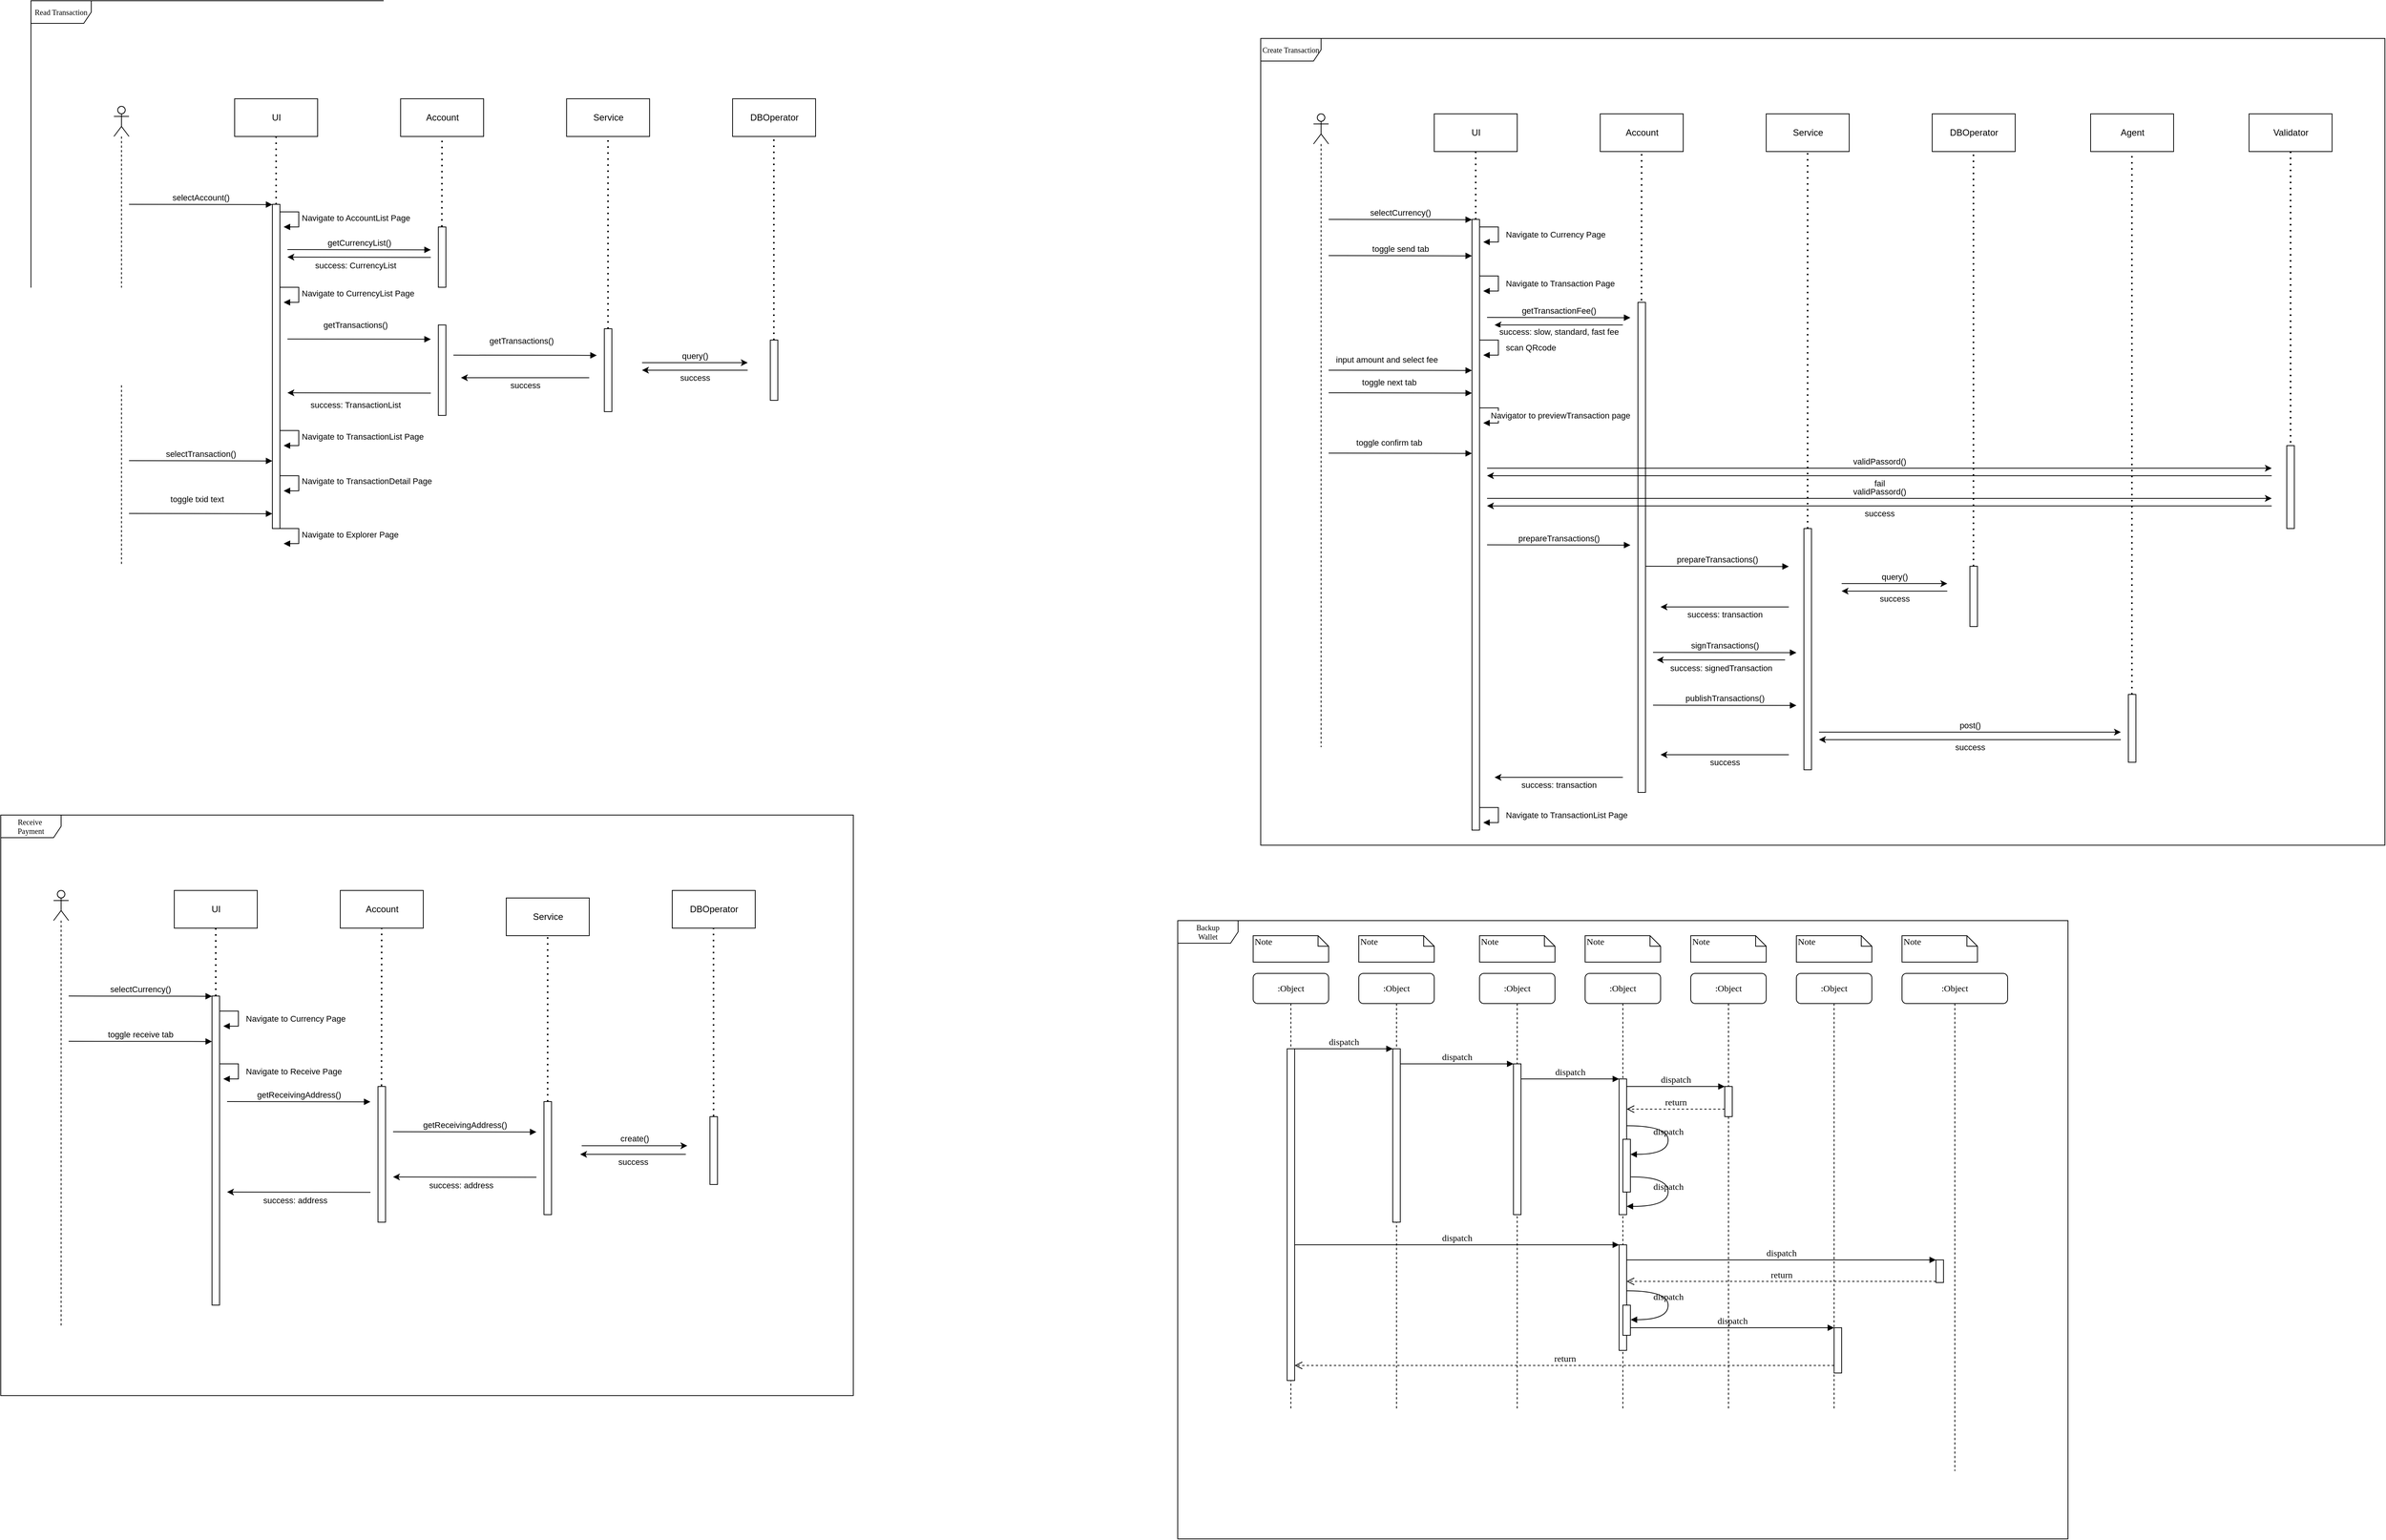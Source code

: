 <mxfile version="14.1.9" type="github">
  <diagram name="Page-1" id="13e1069c-82ec-6db2-03f1-153e76fe0fe0">
    <mxGraphModel dx="1892" dy="1292" grid="1" gridSize="10" guides="1" tooltips="1" connect="1" arrows="1" fold="1" page="1" pageScale="1" pageWidth="1100" pageHeight="850" background="#ffffff" math="0" shadow="0">
      <root>
        <mxCell id="0" />
        <mxCell id="1" parent="0" />
        <mxCell id="yyJwS7DBhN0DAcm4mNb7-244" value="" style="group" vertex="1" connectable="0" parent="1">
          <mxGeometry x="1670" y="1280" width="1180" height="820" as="geometry" />
        </mxCell>
        <mxCell id="yyJwS7DBhN0DAcm4mNb7-245" value=":Object" style="shape=umlLifeline;perimeter=lifelinePerimeter;whiteSpace=wrap;html=1;container=1;collapsible=0;recursiveResize=0;outlineConnect=0;rounded=1;shadow=0;comic=0;labelBackgroundColor=none;strokeWidth=1;fontFamily=Verdana;fontSize=12;align=center;" vertex="1" parent="yyJwS7DBhN0DAcm4mNb7-244">
          <mxGeometry x="240" y="70" width="100" height="580" as="geometry" />
        </mxCell>
        <mxCell id="yyJwS7DBhN0DAcm4mNb7-246" value="" style="html=1;points=[];perimeter=orthogonalPerimeter;rounded=0;shadow=0;comic=0;labelBackgroundColor=none;strokeWidth=1;fontFamily=Verdana;fontSize=12;align=center;" vertex="1" parent="yyJwS7DBhN0DAcm4mNb7-245">
          <mxGeometry x="45" y="100" width="10" height="230" as="geometry" />
        </mxCell>
        <mxCell id="yyJwS7DBhN0DAcm4mNb7-247" value=":Object" style="shape=umlLifeline;perimeter=lifelinePerimeter;whiteSpace=wrap;html=1;container=1;collapsible=0;recursiveResize=0;outlineConnect=0;rounded=1;shadow=0;comic=0;labelBackgroundColor=none;strokeWidth=1;fontFamily=Verdana;fontSize=12;align=center;" vertex="1" parent="yyJwS7DBhN0DAcm4mNb7-244">
          <mxGeometry x="400" y="70" width="100" height="580" as="geometry" />
        </mxCell>
        <mxCell id="yyJwS7DBhN0DAcm4mNb7-248" value="" style="html=1;points=[];perimeter=orthogonalPerimeter;rounded=0;shadow=0;comic=0;labelBackgroundColor=none;strokeWidth=1;fontFamily=Verdana;fontSize=12;align=center;" vertex="1" parent="yyJwS7DBhN0DAcm4mNb7-247">
          <mxGeometry x="45" y="120" width="10" height="200" as="geometry" />
        </mxCell>
        <mxCell id="yyJwS7DBhN0DAcm4mNb7-249" value=":Object" style="shape=umlLifeline;perimeter=lifelinePerimeter;whiteSpace=wrap;html=1;container=1;collapsible=0;recursiveResize=0;outlineConnect=0;rounded=1;shadow=0;comic=0;labelBackgroundColor=none;strokeWidth=1;fontFamily=Verdana;fontSize=12;align=center;" vertex="1" parent="yyJwS7DBhN0DAcm4mNb7-244">
          <mxGeometry x="540" y="70" width="100" height="580" as="geometry" />
        </mxCell>
        <mxCell id="yyJwS7DBhN0DAcm4mNb7-250" value=":Object" style="shape=umlLifeline;perimeter=lifelinePerimeter;whiteSpace=wrap;html=1;container=1;collapsible=0;recursiveResize=0;outlineConnect=0;rounded=1;shadow=0;comic=0;labelBackgroundColor=none;strokeWidth=1;fontFamily=Verdana;fontSize=12;align=center;" vertex="1" parent="yyJwS7DBhN0DAcm4mNb7-244">
          <mxGeometry x="680" y="70" width="100" height="580" as="geometry" />
        </mxCell>
        <mxCell id="yyJwS7DBhN0DAcm4mNb7-251" value=":Object" style="shape=umlLifeline;perimeter=lifelinePerimeter;whiteSpace=wrap;html=1;container=1;collapsible=0;recursiveResize=0;outlineConnect=0;rounded=1;shadow=0;comic=0;labelBackgroundColor=none;strokeWidth=1;fontFamily=Verdana;fontSize=12;align=center;" vertex="1" parent="yyJwS7DBhN0DAcm4mNb7-244">
          <mxGeometry x="820" y="70" width="100" height="580" as="geometry" />
        </mxCell>
        <mxCell id="yyJwS7DBhN0DAcm4mNb7-252" value=":Object" style="shape=umlLifeline;perimeter=lifelinePerimeter;whiteSpace=wrap;html=1;container=1;collapsible=0;recursiveResize=0;outlineConnect=0;rounded=1;shadow=0;comic=0;labelBackgroundColor=none;strokeWidth=1;fontFamily=Verdana;fontSize=12;align=center;" vertex="1" parent="yyJwS7DBhN0DAcm4mNb7-244">
          <mxGeometry x="960" y="70" width="140" height="660" as="geometry" />
        </mxCell>
        <mxCell id="yyJwS7DBhN0DAcm4mNb7-253" value=":Object" style="shape=umlLifeline;perimeter=lifelinePerimeter;whiteSpace=wrap;html=1;container=1;collapsible=0;recursiveResize=0;outlineConnect=0;rounded=1;shadow=0;comic=0;labelBackgroundColor=none;strokeWidth=1;fontFamily=Verdana;fontSize=12;align=center;" vertex="1" parent="yyJwS7DBhN0DAcm4mNb7-244">
          <mxGeometry x="100" y="70" width="100" height="580" as="geometry" />
        </mxCell>
        <mxCell id="yyJwS7DBhN0DAcm4mNb7-254" value="" style="html=1;points=[];perimeter=orthogonalPerimeter;rounded=0;shadow=0;comic=0;labelBackgroundColor=none;strokeWidth=1;fontFamily=Verdana;fontSize=12;align=center;" vertex="1" parent="yyJwS7DBhN0DAcm4mNb7-253">
          <mxGeometry x="45" y="100" width="10" height="440" as="geometry" />
        </mxCell>
        <mxCell id="yyJwS7DBhN0DAcm4mNb7-255" value="" style="html=1;points=[];perimeter=orthogonalPerimeter;rounded=0;shadow=0;comic=0;labelBackgroundColor=none;strokeWidth=1;fontFamily=Verdana;fontSize=12;align=center;" vertex="1" parent="yyJwS7DBhN0DAcm4mNb7-244">
          <mxGeometry x="585" y="210" width="10" height="180" as="geometry" />
        </mxCell>
        <mxCell id="yyJwS7DBhN0DAcm4mNb7-256" value="dispatch" style="html=1;verticalAlign=bottom;endArrow=block;labelBackgroundColor=none;fontFamily=Verdana;fontSize=12;edgeStyle=elbowEdgeStyle;elbow=vertical;" edge="1" parent="yyJwS7DBhN0DAcm4mNb7-244" source="yyJwS7DBhN0DAcm4mNb7-248" target="yyJwS7DBhN0DAcm4mNb7-255">
          <mxGeometry relative="1" as="geometry">
            <mxPoint x="510" y="210" as="sourcePoint" />
            <Array as="points">
              <mxPoint x="460" y="210" />
            </Array>
          </mxGeometry>
        </mxCell>
        <mxCell id="yyJwS7DBhN0DAcm4mNb7-257" value="" style="html=1;points=[];perimeter=orthogonalPerimeter;rounded=0;shadow=0;comic=0;labelBackgroundColor=none;strokeWidth=1;fontFamily=Verdana;fontSize=12;align=center;" vertex="1" parent="yyJwS7DBhN0DAcm4mNb7-244">
          <mxGeometry x="725" y="220" width="10" height="40" as="geometry" />
        </mxCell>
        <mxCell id="yyJwS7DBhN0DAcm4mNb7-258" value="dispatch" style="html=1;verticalAlign=bottom;endArrow=block;entryX=0;entryY=0;labelBackgroundColor=none;fontFamily=Verdana;fontSize=12;edgeStyle=elbowEdgeStyle;elbow=vertical;" edge="1" parent="yyJwS7DBhN0DAcm4mNb7-244" source="yyJwS7DBhN0DAcm4mNb7-255" target="yyJwS7DBhN0DAcm4mNb7-257">
          <mxGeometry relative="1" as="geometry">
            <mxPoint x="650" y="220" as="sourcePoint" />
          </mxGeometry>
        </mxCell>
        <mxCell id="yyJwS7DBhN0DAcm4mNb7-259" value="return" style="html=1;verticalAlign=bottom;endArrow=open;dashed=1;endSize=8;labelBackgroundColor=none;fontFamily=Verdana;fontSize=12;edgeStyle=elbowEdgeStyle;elbow=vertical;" edge="1" parent="yyJwS7DBhN0DAcm4mNb7-244" source="yyJwS7DBhN0DAcm4mNb7-257" target="yyJwS7DBhN0DAcm4mNb7-255">
          <mxGeometry relative="1" as="geometry">
            <mxPoint x="650" y="296" as="targetPoint" />
            <Array as="points">
              <mxPoint x="670" y="250" />
              <mxPoint x="700" y="250" />
            </Array>
          </mxGeometry>
        </mxCell>
        <mxCell id="yyJwS7DBhN0DAcm4mNb7-260" value="" style="html=1;points=[];perimeter=orthogonalPerimeter;rounded=0;shadow=0;comic=0;labelBackgroundColor=none;strokeWidth=1;fontFamily=Verdana;fontSize=12;align=center;" vertex="1" parent="yyJwS7DBhN0DAcm4mNb7-244">
          <mxGeometry x="585" y="430" width="10" height="140" as="geometry" />
        </mxCell>
        <mxCell id="yyJwS7DBhN0DAcm4mNb7-261" value="dispatch" style="html=1;verticalAlign=bottom;endArrow=block;entryX=0;entryY=0;labelBackgroundColor=none;fontFamily=Verdana;fontSize=12;" edge="1" parent="yyJwS7DBhN0DAcm4mNb7-244" source="yyJwS7DBhN0DAcm4mNb7-254" target="yyJwS7DBhN0DAcm4mNb7-260">
          <mxGeometry relative="1" as="geometry">
            <mxPoint x="510" y="410" as="sourcePoint" />
          </mxGeometry>
        </mxCell>
        <mxCell id="yyJwS7DBhN0DAcm4mNb7-262" value="" style="html=1;points=[];perimeter=orthogonalPerimeter;rounded=0;shadow=0;comic=0;labelBackgroundColor=none;strokeColor=#000000;strokeWidth=1;fillColor=#FFFFFF;fontFamily=Verdana;fontSize=12;fontColor=#000000;align=center;" vertex="1" parent="yyJwS7DBhN0DAcm4mNb7-244">
          <mxGeometry x="1005" y="450" width="10" height="30" as="geometry" />
        </mxCell>
        <mxCell id="yyJwS7DBhN0DAcm4mNb7-263" value="dispatch" style="html=1;verticalAlign=bottom;endArrow=block;entryX=0;entryY=0;labelBackgroundColor=none;fontFamily=Verdana;fontSize=12;" edge="1" parent="yyJwS7DBhN0DAcm4mNb7-244" source="yyJwS7DBhN0DAcm4mNb7-260" target="yyJwS7DBhN0DAcm4mNb7-262">
          <mxGeometry relative="1" as="geometry">
            <mxPoint x="930" y="330" as="sourcePoint" />
          </mxGeometry>
        </mxCell>
        <mxCell id="yyJwS7DBhN0DAcm4mNb7-264" value="return" style="html=1;verticalAlign=bottom;endArrow=open;dashed=1;endSize=8;exitX=0;exitY=0.95;labelBackgroundColor=none;fontFamily=Verdana;fontSize=12;" edge="1" parent="yyJwS7DBhN0DAcm4mNb7-244" source="yyJwS7DBhN0DAcm4mNb7-262" target="yyJwS7DBhN0DAcm4mNb7-260">
          <mxGeometry relative="1" as="geometry">
            <mxPoint x="930" y="406" as="targetPoint" />
          </mxGeometry>
        </mxCell>
        <mxCell id="yyJwS7DBhN0DAcm4mNb7-265" value="" style="html=1;points=[];perimeter=orthogonalPerimeter;rounded=0;shadow=0;comic=0;labelBackgroundColor=none;strokeWidth=1;fontFamily=Verdana;fontSize=12;align=center;" vertex="1" parent="yyJwS7DBhN0DAcm4mNb7-244">
          <mxGeometry x="870" y="540" width="10" height="60" as="geometry" />
        </mxCell>
        <mxCell id="yyJwS7DBhN0DAcm4mNb7-266" value="dispatch" style="html=1;verticalAlign=bottom;endArrow=block;entryX=0;entryY=0;labelBackgroundColor=none;fontFamily=Verdana;fontSize=12;edgeStyle=elbowEdgeStyle;elbow=vertical;" edge="1" parent="yyJwS7DBhN0DAcm4mNb7-244" source="yyJwS7DBhN0DAcm4mNb7-273" target="yyJwS7DBhN0DAcm4mNb7-265">
          <mxGeometry relative="1" as="geometry">
            <mxPoint x="800" y="540" as="sourcePoint" />
          </mxGeometry>
        </mxCell>
        <mxCell id="yyJwS7DBhN0DAcm4mNb7-267" value="return" style="html=1;verticalAlign=bottom;endArrow=open;dashed=1;endSize=8;labelBackgroundColor=none;fontFamily=Verdana;fontSize=12;edgeStyle=elbowEdgeStyle;elbow=vertical;" edge="1" parent="yyJwS7DBhN0DAcm4mNb7-244" source="yyJwS7DBhN0DAcm4mNb7-265" target="yyJwS7DBhN0DAcm4mNb7-254">
          <mxGeometry relative="1" as="geometry">
            <mxPoint x="800" y="616" as="targetPoint" />
            <Array as="points">
              <mxPoint x="570" y="590" />
            </Array>
          </mxGeometry>
        </mxCell>
        <mxCell id="yyJwS7DBhN0DAcm4mNb7-268" value="dispatch" style="html=1;verticalAlign=bottom;endArrow=block;entryX=0;entryY=0;labelBackgroundColor=none;fontFamily=Verdana;fontSize=12;edgeStyle=elbowEdgeStyle;elbow=vertical;" edge="1" parent="yyJwS7DBhN0DAcm4mNb7-244" source="yyJwS7DBhN0DAcm4mNb7-254" target="yyJwS7DBhN0DAcm4mNb7-246">
          <mxGeometry relative="1" as="geometry">
            <mxPoint x="220" y="180" as="sourcePoint" />
          </mxGeometry>
        </mxCell>
        <mxCell id="yyJwS7DBhN0DAcm4mNb7-269" value="dispatch" style="html=1;verticalAlign=bottom;endArrow=block;entryX=0;entryY=0;labelBackgroundColor=none;fontFamily=Verdana;fontSize=12;edgeStyle=elbowEdgeStyle;elbow=vertical;" edge="1" parent="yyJwS7DBhN0DAcm4mNb7-244" source="yyJwS7DBhN0DAcm4mNb7-246" target="yyJwS7DBhN0DAcm4mNb7-248">
          <mxGeometry relative="1" as="geometry">
            <mxPoint x="370" y="190" as="sourcePoint" />
          </mxGeometry>
        </mxCell>
        <mxCell id="yyJwS7DBhN0DAcm4mNb7-270" value="" style="html=1;points=[];perimeter=orthogonalPerimeter;rounded=0;shadow=0;comic=0;labelBackgroundColor=none;strokeWidth=1;fontFamily=Verdana;fontSize=12;align=center;" vertex="1" parent="yyJwS7DBhN0DAcm4mNb7-244">
          <mxGeometry x="590" y="290" width="10" height="70" as="geometry" />
        </mxCell>
        <mxCell id="yyJwS7DBhN0DAcm4mNb7-271" value="dispatch" style="html=1;verticalAlign=bottom;endArrow=block;labelBackgroundColor=none;fontFamily=Verdana;fontSize=12;elbow=vertical;edgeStyle=orthogonalEdgeStyle;curved=1;entryX=1;entryY=0.286;entryPerimeter=0;exitX=1.038;exitY=0.345;exitPerimeter=0;" edge="1" parent="yyJwS7DBhN0DAcm4mNb7-244" source="yyJwS7DBhN0DAcm4mNb7-255" target="yyJwS7DBhN0DAcm4mNb7-270">
          <mxGeometry relative="1" as="geometry">
            <mxPoint x="465" y="220" as="sourcePoint" />
            <mxPoint x="595" y="220" as="targetPoint" />
            <Array as="points">
              <mxPoint x="650" y="272" />
              <mxPoint x="650" y="310" />
            </Array>
          </mxGeometry>
        </mxCell>
        <mxCell id="yyJwS7DBhN0DAcm4mNb7-272" value="dispatch" style="html=1;verticalAlign=bottom;endArrow=block;labelBackgroundColor=none;fontFamily=Verdana;fontSize=12;elbow=vertical;edgeStyle=orthogonalEdgeStyle;curved=1;exitX=1.066;exitY=0.713;exitPerimeter=0;" edge="1" parent="yyJwS7DBhN0DAcm4mNb7-244" source="yyJwS7DBhN0DAcm4mNb7-270">
          <mxGeometry relative="1" as="geometry">
            <mxPoint x="610.333" y="340" as="sourcePoint" />
            <mxPoint x="595" y="379" as="targetPoint" />
            <Array as="points">
              <mxPoint x="650" y="340" />
              <mxPoint x="650" y="379" />
            </Array>
          </mxGeometry>
        </mxCell>
        <mxCell id="yyJwS7DBhN0DAcm4mNb7-273" value="" style="html=1;points=[];perimeter=orthogonalPerimeter;rounded=0;shadow=0;comic=0;labelBackgroundColor=none;strokeWidth=1;fontFamily=Verdana;fontSize=12;align=center;" vertex="1" parent="yyJwS7DBhN0DAcm4mNb7-244">
          <mxGeometry x="590" y="510" width="10" height="40" as="geometry" />
        </mxCell>
        <mxCell id="yyJwS7DBhN0DAcm4mNb7-274" value="dispatch" style="html=1;verticalAlign=bottom;endArrow=block;labelBackgroundColor=none;fontFamily=Verdana;fontSize=12;elbow=vertical;edgeStyle=orthogonalEdgeStyle;curved=1;entryX=1;entryY=0.286;entryPerimeter=0;exitX=1.038;exitY=0.345;exitPerimeter=0;" edge="1" parent="yyJwS7DBhN0DAcm4mNb7-244">
          <mxGeometry relative="1" as="geometry">
            <mxPoint x="595.333" y="491" as="sourcePoint" />
            <mxPoint x="600.333" y="529.333" as="targetPoint" />
            <Array as="points">
              <mxPoint x="650" y="491" />
              <mxPoint x="650" y="529" />
            </Array>
          </mxGeometry>
        </mxCell>
        <mxCell id="yyJwS7DBhN0DAcm4mNb7-275" value="Note" style="shape=note;whiteSpace=wrap;html=1;size=14;verticalAlign=top;align=left;spacingTop=-6;rounded=0;shadow=0;comic=0;labelBackgroundColor=none;strokeWidth=1;fontFamily=Verdana;fontSize=12" vertex="1" parent="yyJwS7DBhN0DAcm4mNb7-244">
          <mxGeometry x="100" y="20" width="100" height="35" as="geometry" />
        </mxCell>
        <mxCell id="yyJwS7DBhN0DAcm4mNb7-276" value="Note" style="shape=note;whiteSpace=wrap;html=1;size=14;verticalAlign=top;align=left;spacingTop=-6;rounded=0;shadow=0;comic=0;labelBackgroundColor=none;strokeWidth=1;fontFamily=Verdana;fontSize=12" vertex="1" parent="yyJwS7DBhN0DAcm4mNb7-244">
          <mxGeometry x="240" y="20" width="100" height="35" as="geometry" />
        </mxCell>
        <mxCell id="yyJwS7DBhN0DAcm4mNb7-277" value="Note" style="shape=note;whiteSpace=wrap;html=1;size=14;verticalAlign=top;align=left;spacingTop=-6;rounded=0;shadow=0;comic=0;labelBackgroundColor=none;strokeWidth=1;fontFamily=Verdana;fontSize=12" vertex="1" parent="yyJwS7DBhN0DAcm4mNb7-244">
          <mxGeometry x="400" y="20" width="100" height="35" as="geometry" />
        </mxCell>
        <mxCell id="yyJwS7DBhN0DAcm4mNb7-278" value="Note" style="shape=note;whiteSpace=wrap;html=1;size=14;verticalAlign=top;align=left;spacingTop=-6;rounded=0;shadow=0;comic=0;labelBackgroundColor=none;strokeWidth=1;fontFamily=Verdana;fontSize=12" vertex="1" parent="yyJwS7DBhN0DAcm4mNb7-244">
          <mxGeometry x="540" y="20" width="100" height="35" as="geometry" />
        </mxCell>
        <mxCell id="yyJwS7DBhN0DAcm4mNb7-279" value="Note" style="shape=note;whiteSpace=wrap;html=1;size=14;verticalAlign=top;align=left;spacingTop=-6;rounded=0;shadow=0;comic=0;labelBackgroundColor=none;strokeWidth=1;fontFamily=Verdana;fontSize=12" vertex="1" parent="yyJwS7DBhN0DAcm4mNb7-244">
          <mxGeometry x="680" y="20" width="100" height="35" as="geometry" />
        </mxCell>
        <mxCell id="yyJwS7DBhN0DAcm4mNb7-280" value="Note" style="shape=note;whiteSpace=wrap;html=1;size=14;verticalAlign=top;align=left;spacingTop=-6;rounded=0;shadow=0;comic=0;labelBackgroundColor=none;strokeWidth=1;fontFamily=Verdana;fontSize=12" vertex="1" parent="yyJwS7DBhN0DAcm4mNb7-244">
          <mxGeometry x="820" y="20" width="100" height="35" as="geometry" />
        </mxCell>
        <mxCell id="yyJwS7DBhN0DAcm4mNb7-281" value="Note" style="shape=note;whiteSpace=wrap;html=1;size=14;verticalAlign=top;align=left;spacingTop=-6;rounded=0;shadow=0;comic=0;labelBackgroundColor=none;strokeWidth=1;fontFamily=Verdana;fontSize=12" vertex="1" parent="yyJwS7DBhN0DAcm4mNb7-244">
          <mxGeometry x="960" y="20" width="100" height="35" as="geometry" />
        </mxCell>
        <mxCell id="yyJwS7DBhN0DAcm4mNb7-282" value="Backup&lt;br&gt;Wallet" style="shape=umlFrame;whiteSpace=wrap;html=1;rounded=0;shadow=0;comic=0;labelBackgroundColor=none;strokeWidth=1;fontFamily=Verdana;fontSize=10;align=center;width=80;height=30;" vertex="1" parent="yyJwS7DBhN0DAcm4mNb7-244">
          <mxGeometry width="1180" height="820" as="geometry" />
        </mxCell>
        <mxCell id="yyJwS7DBhN0DAcm4mNb7-387" value="" style="group" vertex="1" connectable="0" parent="1">
          <mxGeometry x="150" y="60" width="1180" height="820" as="geometry" />
        </mxCell>
        <mxCell id="yyJwS7DBhN0DAcm4mNb7-1" value="Read Transaction" style="shape=umlFrame;whiteSpace=wrap;html=1;rounded=0;shadow=0;comic=0;labelBackgroundColor=none;strokeWidth=1;fontFamily=Verdana;fontSize=10;align=center;width=80;height=30;" vertex="1" parent="yyJwS7DBhN0DAcm4mNb7-387">
          <mxGeometry width="1180" height="820" as="geometry" />
        </mxCell>
        <mxCell id="yyJwS7DBhN0DAcm4mNb7-324" value="UI" style="html=1;" vertex="1" parent="yyJwS7DBhN0DAcm4mNb7-387">
          <mxGeometry x="270" y="130" width="110" height="50" as="geometry" />
        </mxCell>
        <mxCell id="yyJwS7DBhN0DAcm4mNb7-328" value="Account" style="html=1;" vertex="1" parent="yyJwS7DBhN0DAcm4mNb7-387">
          <mxGeometry x="490" y="130" width="110" height="50" as="geometry" />
        </mxCell>
        <mxCell id="yyJwS7DBhN0DAcm4mNb7-329" value="DBOperator" style="html=1;" vertex="1" parent="yyJwS7DBhN0DAcm4mNb7-387">
          <mxGeometry x="930" y="130" width="110" height="50" as="geometry" />
        </mxCell>
        <mxCell id="yyJwS7DBhN0DAcm4mNb7-331" value="" style="html=1;points=[];perimeter=orthogonalPerimeter;" vertex="1" parent="yyJwS7DBhN0DAcm4mNb7-387">
          <mxGeometry x="320" y="270" width="10" height="430" as="geometry" />
        </mxCell>
        <mxCell id="yyJwS7DBhN0DAcm4mNb7-336" value="" style="shape=umlLifeline;participant=umlActor;perimeter=lifelinePerimeter;whiteSpace=wrap;html=1;container=1;collapsible=0;recursiveResize=0;verticalAlign=top;spacingTop=36;outlineConnect=0;" vertex="1" parent="yyJwS7DBhN0DAcm4mNb7-387">
          <mxGeometry x="110" y="140" width="20" height="610" as="geometry" />
        </mxCell>
        <mxCell id="yyJwS7DBhN0DAcm4mNb7-338" value="selectAccount()" style="html=1;verticalAlign=bottom;endArrow=block;" edge="1" parent="yyJwS7DBhN0DAcm4mNb7-387">
          <mxGeometry width="80" relative="1" as="geometry">
            <mxPoint x="130" y="270.0" as="sourcePoint" />
            <mxPoint x="320" y="270.34" as="targetPoint" />
          </mxGeometry>
        </mxCell>
        <mxCell id="yyJwS7DBhN0DAcm4mNb7-341" value="" style="html=1;points=[];perimeter=orthogonalPerimeter;" vertex="1" parent="yyJwS7DBhN0DAcm4mNb7-387">
          <mxGeometry x="540" y="300" width="10" height="80" as="geometry" />
        </mxCell>
        <mxCell id="yyJwS7DBhN0DAcm4mNb7-350" value="" style="html=1;points=[];perimeter=orthogonalPerimeter;" vertex="1" parent="yyJwS7DBhN0DAcm4mNb7-387">
          <mxGeometry x="980" y="450" width="10" height="80" as="geometry" />
        </mxCell>
        <mxCell id="yyJwS7DBhN0DAcm4mNb7-351" value="" style="endArrow=classic;html=1;" edge="1" parent="yyJwS7DBhN0DAcm4mNb7-387">
          <mxGeometry relative="1" as="geometry">
            <mxPoint x="810" y="480.0" as="sourcePoint" />
            <mxPoint x="950" y="480.0" as="targetPoint" />
          </mxGeometry>
        </mxCell>
        <mxCell id="yyJwS7DBhN0DAcm4mNb7-352" value="query()" style="edgeLabel;resizable=0;html=1;align=center;verticalAlign=middle;" connectable="0" vertex="1" parent="yyJwS7DBhN0DAcm4mNb7-351">
          <mxGeometry relative="1" as="geometry">
            <mxPoint y="-9.66" as="offset" />
          </mxGeometry>
        </mxCell>
        <mxCell id="yyJwS7DBhN0DAcm4mNb7-353" value="" style="endArrow=none;html=1;startArrow=classic;startFill=1;endFill=0;" edge="1" parent="yyJwS7DBhN0DAcm4mNb7-387">
          <mxGeometry relative="1" as="geometry">
            <mxPoint x="810" y="490" as="sourcePoint" />
            <mxPoint x="950" y="490" as="targetPoint" />
          </mxGeometry>
        </mxCell>
        <mxCell id="yyJwS7DBhN0DAcm4mNb7-354" value="success" style="edgeLabel;resizable=0;html=1;align=center;verticalAlign=middle;" connectable="0" vertex="1" parent="yyJwS7DBhN0DAcm4mNb7-353">
          <mxGeometry relative="1" as="geometry">
            <mxPoint y="10" as="offset" />
          </mxGeometry>
        </mxCell>
        <mxCell id="yyJwS7DBhN0DAcm4mNb7-361" value="" style="endArrow=none;dashed=1;html=1;dashPattern=1 3;strokeWidth=2;entryX=0.5;entryY=1;entryDx=0;entryDy=0;" edge="1" parent="yyJwS7DBhN0DAcm4mNb7-387" target="yyJwS7DBhN0DAcm4mNb7-324">
          <mxGeometry width="50" height="50" relative="1" as="geometry">
            <mxPoint x="325" y="270" as="sourcePoint" />
            <mxPoint x="640" y="220" as="targetPoint" />
          </mxGeometry>
        </mxCell>
        <mxCell id="yyJwS7DBhN0DAcm4mNb7-363" value="" style="endArrow=none;dashed=1;html=1;dashPattern=1 3;strokeWidth=2;entryX=0.5;entryY=1;entryDx=0;entryDy=0;exitX=0.467;exitY=-0.004;exitDx=0;exitDy=0;exitPerimeter=0;" edge="1" parent="yyJwS7DBhN0DAcm4mNb7-387" source="yyJwS7DBhN0DAcm4mNb7-341">
          <mxGeometry width="50" height="50" relative="1" as="geometry">
            <mxPoint x="544.88" y="270" as="sourcePoint" />
            <mxPoint x="544.88" y="180" as="targetPoint" />
          </mxGeometry>
        </mxCell>
        <mxCell id="yyJwS7DBhN0DAcm4mNb7-364" value="" style="endArrow=none;dashed=1;html=1;dashPattern=1 3;strokeWidth=2;entryX=0.5;entryY=1;entryDx=0;entryDy=0;" edge="1" parent="yyJwS7DBhN0DAcm4mNb7-387" source="yyJwS7DBhN0DAcm4mNb7-350">
          <mxGeometry width="50" height="50" relative="1" as="geometry">
            <mxPoint x="985" y="400" as="sourcePoint" />
            <mxPoint x="984.71" y="180" as="targetPoint" />
          </mxGeometry>
        </mxCell>
        <mxCell id="yyJwS7DBhN0DAcm4mNb7-366" value="" style="group" vertex="1" connectable="0" parent="yyJwS7DBhN0DAcm4mNb7-387">
          <mxGeometry x="710" y="130" width="110" height="220" as="geometry" />
        </mxCell>
        <mxCell id="yyJwS7DBhN0DAcm4mNb7-340" value="Service" style="html=1;" vertex="1" parent="yyJwS7DBhN0DAcm4mNb7-366">
          <mxGeometry width="110" height="50" as="geometry" />
        </mxCell>
        <mxCell id="yyJwS7DBhN0DAcm4mNb7-362" value="" style="endArrow=none;dashed=1;html=1;dashPattern=1 3;strokeWidth=2;entryX=0.5;entryY=1;entryDx=0;entryDy=0;" edge="1" parent="yyJwS7DBhN0DAcm4mNb7-366" source="yyJwS7DBhN0DAcm4mNb7-339">
          <mxGeometry width="50" height="50" relative="1" as="geometry">
            <mxPoint x="54.88" y="140" as="sourcePoint" />
            <mxPoint x="54.88" y="50" as="targetPoint" />
          </mxGeometry>
        </mxCell>
        <mxCell id="yyJwS7DBhN0DAcm4mNb7-369" value="getCurrencyList()" style="html=1;verticalAlign=bottom;endArrow=block;" edge="1" parent="yyJwS7DBhN0DAcm4mNb7-387">
          <mxGeometry width="80" relative="1" as="geometry">
            <mxPoint x="340" y="330.0" as="sourcePoint" />
            <mxPoint x="530" y="330.34" as="targetPoint" />
          </mxGeometry>
        </mxCell>
        <mxCell id="yyJwS7DBhN0DAcm4mNb7-370" value="success: CurrencyList" style="html=1;verticalAlign=bottom;endArrow=none;endFill=0;startArrow=classic;startFill=1;" edge="1" parent="yyJwS7DBhN0DAcm4mNb7-387">
          <mxGeometry x="-0.052" y="-20" width="80" relative="1" as="geometry">
            <mxPoint x="340" y="340.0" as="sourcePoint" />
            <mxPoint x="530" y="340.34" as="targetPoint" />
            <mxPoint as="offset" />
          </mxGeometry>
        </mxCell>
        <mxCell id="yyJwS7DBhN0DAcm4mNb7-372" value="getTransactions()" style="html=1;verticalAlign=bottom;endArrow=block;" edge="1" parent="yyJwS7DBhN0DAcm4mNb7-387">
          <mxGeometry x="-0.053" y="10" width="80" relative="1" as="geometry">
            <mxPoint x="560" y="470" as="sourcePoint" />
            <mxPoint x="750" y="470.34" as="targetPoint" />
            <mxPoint as="offset" />
          </mxGeometry>
        </mxCell>
        <mxCell id="yyJwS7DBhN0DAcm4mNb7-373" value="success: TransactionList" style="html=1;verticalAlign=bottom;endArrow=none;endFill=0;startArrow=classic;startFill=1;" edge="1" parent="yyJwS7DBhN0DAcm4mNb7-387">
          <mxGeometry x="-0.052" y="-25" width="80" relative="1" as="geometry">
            <mxPoint x="340" y="520" as="sourcePoint" />
            <mxPoint x="530" y="520.34" as="targetPoint" />
            <mxPoint as="offset" />
          </mxGeometry>
        </mxCell>
        <mxCell id="yyJwS7DBhN0DAcm4mNb7-374" value="" style="html=1;points=[];perimeter=orthogonalPerimeter;" vertex="1" parent="yyJwS7DBhN0DAcm4mNb7-387">
          <mxGeometry x="540" y="430" width="10" height="120" as="geometry" />
        </mxCell>
        <mxCell id="yyJwS7DBhN0DAcm4mNb7-339" value="" style="html=1;points=[];perimeter=orthogonalPerimeter;" vertex="1" parent="yyJwS7DBhN0DAcm4mNb7-387">
          <mxGeometry x="760" y="435" width="10" height="110" as="geometry" />
        </mxCell>
        <mxCell id="yyJwS7DBhN0DAcm4mNb7-376" value="getTransactions()" style="html=1;verticalAlign=bottom;endArrow=block;" edge="1" parent="yyJwS7DBhN0DAcm4mNb7-387">
          <mxGeometry x="-0.053" y="10" width="80" relative="1" as="geometry">
            <mxPoint x="340" y="448.57" as="sourcePoint" />
            <mxPoint x="530" y="448.91" as="targetPoint" />
            <mxPoint as="offset" />
          </mxGeometry>
        </mxCell>
        <mxCell id="yyJwS7DBhN0DAcm4mNb7-377" value="" style="endArrow=none;html=1;startArrow=classic;startFill=1;endFill=0;" edge="1" parent="yyJwS7DBhN0DAcm4mNb7-387">
          <mxGeometry relative="1" as="geometry">
            <mxPoint x="570" y="500" as="sourcePoint" />
            <mxPoint x="740" y="500" as="targetPoint" />
          </mxGeometry>
        </mxCell>
        <mxCell id="yyJwS7DBhN0DAcm4mNb7-378" value="success" style="edgeLabel;resizable=0;html=1;align=center;verticalAlign=middle;" connectable="0" vertex="1" parent="yyJwS7DBhN0DAcm4mNb7-377">
          <mxGeometry relative="1" as="geometry">
            <mxPoint y="10" as="offset" />
          </mxGeometry>
        </mxCell>
        <mxCell id="yyJwS7DBhN0DAcm4mNb7-381" value="&lt;span style=&quot;font-family: &amp;#34;helvetica&amp;#34; ; text-align: center&quot;&gt;Navigate to&amp;nbsp;&lt;/span&gt;&lt;span style=&quot;text-align: center&quot;&gt;TransactionList&lt;/span&gt;&lt;span style=&quot;font-family: &amp;#34;helvetica&amp;#34; ; text-align: center&quot;&gt;&amp;nbsp;Page&lt;/span&gt;" style="edgeStyle=orthogonalEdgeStyle;html=1;align=left;spacingLeft=2;endArrow=block;rounded=0;entryX=1;entryY=0;" edge="1" parent="yyJwS7DBhN0DAcm4mNb7-387">
          <mxGeometry relative="1" as="geometry">
            <mxPoint x="330" y="570" as="sourcePoint" />
            <Array as="points">
              <mxPoint x="355" y="570" />
            </Array>
            <mxPoint x="335" y="590" as="targetPoint" />
          </mxGeometry>
        </mxCell>
        <mxCell id="yyJwS7DBhN0DAcm4mNb7-384" value="&lt;span style=&quot;font-family: &amp;#34;helvetica&amp;#34; ; text-align: center&quot;&gt;Navigate to&amp;nbsp;&lt;/span&gt;&lt;span style=&quot;text-align: center&quot;&gt;CurrencyList&lt;/span&gt;&lt;span style=&quot;font-family: &amp;#34;helvetica&amp;#34; ; text-align: center&quot;&gt;&amp;nbsp;Page&lt;/span&gt;" style="edgeStyle=orthogonalEdgeStyle;html=1;align=left;spacingLeft=2;endArrow=block;rounded=0;entryX=1;entryY=0;" edge="1" parent="yyJwS7DBhN0DAcm4mNb7-387">
          <mxGeometry relative="1" as="geometry">
            <mxPoint x="330" y="380" as="sourcePoint" />
            <Array as="points">
              <mxPoint x="355" y="380" />
            </Array>
            <mxPoint x="335" y="400" as="targetPoint" />
          </mxGeometry>
        </mxCell>
        <mxCell id="yyJwS7DBhN0DAcm4mNb7-386" value="&lt;span style=&quot;font-family: &amp;#34;helvetica&amp;#34; ; text-align: center&quot;&gt;Navigate to AccountList Page&lt;/span&gt;" style="edgeStyle=orthogonalEdgeStyle;html=1;align=left;spacingLeft=2;endArrow=block;rounded=0;entryX=1;entryY=0;" edge="1" parent="yyJwS7DBhN0DAcm4mNb7-387">
          <mxGeometry relative="1" as="geometry">
            <mxPoint x="330" y="280" as="sourcePoint" />
            <Array as="points">
              <mxPoint x="355" y="280" />
            </Array>
            <mxPoint x="335" y="300" as="targetPoint" />
          </mxGeometry>
        </mxCell>
        <mxCell id="yyJwS7DBhN0DAcm4mNb7-423" value="selectTransaction()" style="html=1;verticalAlign=bottom;endArrow=block;" edge="1" parent="yyJwS7DBhN0DAcm4mNb7-387">
          <mxGeometry width="80" relative="1" as="geometry">
            <mxPoint x="130" y="610" as="sourcePoint" />
            <mxPoint x="320" y="610.34" as="targetPoint" />
          </mxGeometry>
        </mxCell>
        <mxCell id="yyJwS7DBhN0DAcm4mNb7-424" value="&lt;span style=&quot;font-family: &amp;#34;helvetica&amp;#34; ; text-align: center&quot;&gt;Navigate to&amp;nbsp;&lt;/span&gt;&lt;span style=&quot;text-align: center&quot;&gt;TransactionDetail&lt;/span&gt;&lt;span style=&quot;font-family: &amp;#34;helvetica&amp;#34; ; text-align: center&quot;&gt;&amp;nbsp;Page&lt;/span&gt;" style="edgeStyle=orthogonalEdgeStyle;html=1;align=left;spacingLeft=2;endArrow=block;rounded=0;entryX=1;entryY=0;" edge="1" parent="yyJwS7DBhN0DAcm4mNb7-387">
          <mxGeometry relative="1" as="geometry">
            <mxPoint x="330" y="629.97" as="sourcePoint" />
            <Array as="points">
              <mxPoint x="355" y="629.97" />
            </Array>
            <mxPoint x="335" y="649.97" as="targetPoint" />
          </mxGeometry>
        </mxCell>
        <mxCell id="yyJwS7DBhN0DAcm4mNb7-426" value="toggle txid text" style="html=1;verticalAlign=bottom;endArrow=block;" edge="1" parent="yyJwS7DBhN0DAcm4mNb7-387">
          <mxGeometry x="-0.053" y="10" width="80" relative="1" as="geometry">
            <mxPoint x="130" y="680" as="sourcePoint" />
            <mxPoint x="320" y="680.34" as="targetPoint" />
            <mxPoint as="offset" />
          </mxGeometry>
        </mxCell>
        <mxCell id="yyJwS7DBhN0DAcm4mNb7-427" value="&lt;span style=&quot;font-family: &amp;#34;helvetica&amp;#34; ; text-align: center&quot;&gt;Navigate to&amp;nbsp;&lt;/span&gt;&lt;span style=&quot;text-align: center&quot;&gt;Explorer&lt;/span&gt;&lt;span style=&quot;font-family: &amp;#34;helvetica&amp;#34; ; text-align: center&quot;&gt;&amp;nbsp;Page&lt;/span&gt;" style="edgeStyle=orthogonalEdgeStyle;html=1;align=left;spacingLeft=2;endArrow=block;rounded=0;entryX=1;entryY=0;" edge="1" parent="yyJwS7DBhN0DAcm4mNb7-387">
          <mxGeometry relative="1" as="geometry">
            <mxPoint x="330" y="700" as="sourcePoint" />
            <Array as="points">
              <mxPoint x="355" y="700" />
            </Array>
            <mxPoint x="335" y="720" as="targetPoint" />
          </mxGeometry>
        </mxCell>
        <mxCell id="yyJwS7DBhN0DAcm4mNb7-524" value="" style="group" vertex="1" connectable="0" parent="1">
          <mxGeometry x="1780" y="110" width="1490" height="1070" as="geometry" />
        </mxCell>
        <mxCell id="yyJwS7DBhN0DAcm4mNb7-482" value="Create Transaction" style="shape=umlFrame;whiteSpace=wrap;html=1;rounded=0;shadow=0;comic=0;labelBackgroundColor=none;strokeWidth=1;fontFamily=Verdana;fontSize=10;align=center;width=80;height=30;" vertex="1" parent="yyJwS7DBhN0DAcm4mNb7-524">
          <mxGeometry width="1490" height="1070" as="geometry" />
        </mxCell>
        <mxCell id="yyJwS7DBhN0DAcm4mNb7-390" value="UI" style="html=1;" vertex="1" parent="yyJwS7DBhN0DAcm4mNb7-524">
          <mxGeometry x="230" y="100" width="110" height="50" as="geometry" />
        </mxCell>
        <mxCell id="yyJwS7DBhN0DAcm4mNb7-391" value="Account" style="html=1;" vertex="1" parent="yyJwS7DBhN0DAcm4mNb7-524">
          <mxGeometry x="450" y="100" width="110" height="50" as="geometry" />
        </mxCell>
        <mxCell id="yyJwS7DBhN0DAcm4mNb7-392" value="DBOperator" style="html=1;" vertex="1" parent="yyJwS7DBhN0DAcm4mNb7-524">
          <mxGeometry x="890" y="100" width="110" height="50" as="geometry" />
        </mxCell>
        <mxCell id="yyJwS7DBhN0DAcm4mNb7-393" value="" style="html=1;points=[];perimeter=orthogonalPerimeter;" vertex="1" parent="yyJwS7DBhN0DAcm4mNb7-524">
          <mxGeometry x="280" y="240" width="10" height="810" as="geometry" />
        </mxCell>
        <mxCell id="yyJwS7DBhN0DAcm4mNb7-394" value="" style="shape=umlLifeline;participant=umlActor;perimeter=lifelinePerimeter;whiteSpace=wrap;html=1;container=1;collapsible=0;recursiveResize=0;verticalAlign=top;spacingTop=36;outlineConnect=0;" vertex="1" parent="yyJwS7DBhN0DAcm4mNb7-524">
          <mxGeometry x="70" y="100" width="20" height="840" as="geometry" />
        </mxCell>
        <mxCell id="yyJwS7DBhN0DAcm4mNb7-395" value="selectCurrency()" style="html=1;verticalAlign=bottom;endArrow=block;" edge="1" parent="yyJwS7DBhN0DAcm4mNb7-524">
          <mxGeometry x="-40" y="-30" width="80" as="geometry">
            <mxPoint x="90" y="240.0" as="sourcePoint" />
            <mxPoint x="280" y="240.34" as="targetPoint" />
          </mxGeometry>
        </mxCell>
        <mxCell id="yyJwS7DBhN0DAcm4mNb7-402" value="" style="endArrow=none;dashed=1;html=1;dashPattern=1 3;strokeWidth=2;entryX=0.5;entryY=1;entryDx=0;entryDy=0;" edge="1" parent="yyJwS7DBhN0DAcm4mNb7-524" target="yyJwS7DBhN0DAcm4mNb7-390">
          <mxGeometry x="-40" y="-30" width="50" height="50" as="geometry">
            <mxPoint x="285" y="240" as="sourcePoint" />
            <mxPoint x="600" y="190" as="targetPoint" />
          </mxGeometry>
        </mxCell>
        <mxCell id="yyJwS7DBhN0DAcm4mNb7-403" value="" style="endArrow=none;dashed=1;html=1;dashPattern=1 3;strokeWidth=2;entryX=0.5;entryY=1;entryDx=0;entryDy=0;exitX=0.467;exitY=-0.004;exitDx=0;exitDy=0;exitPerimeter=0;" edge="1" parent="yyJwS7DBhN0DAcm4mNb7-524" source="yyJwS7DBhN0DAcm4mNb7-396">
          <mxGeometry x="-40" y="-30" width="50" height="50" as="geometry">
            <mxPoint x="504.88" y="240" as="sourcePoint" />
            <mxPoint x="504.88" y="150" as="targetPoint" />
          </mxGeometry>
        </mxCell>
        <mxCell id="yyJwS7DBhN0DAcm4mNb7-404" value="" style="endArrow=none;dashed=1;html=1;dashPattern=1 3;strokeWidth=2;entryX=0.5;entryY=1;entryDx=0;entryDy=0;" edge="1" parent="yyJwS7DBhN0DAcm4mNb7-524" source="yyJwS7DBhN0DAcm4mNb7-397">
          <mxGeometry x="-40" y="-30" width="50" height="50" as="geometry">
            <mxPoint x="945" y="370" as="sourcePoint" />
            <mxPoint x="944.71" y="150" as="targetPoint" />
          </mxGeometry>
        </mxCell>
        <mxCell id="yyJwS7DBhN0DAcm4mNb7-405" value="" style="group" vertex="1" connectable="0" parent="yyJwS7DBhN0DAcm4mNb7-524">
          <mxGeometry x="670" y="100" width="110" height="220" as="geometry" />
        </mxCell>
        <mxCell id="yyJwS7DBhN0DAcm4mNb7-406" value="Service" style="html=1;" vertex="1" parent="yyJwS7DBhN0DAcm4mNb7-405">
          <mxGeometry width="110" height="50" as="geometry" />
        </mxCell>
        <mxCell id="yyJwS7DBhN0DAcm4mNb7-407" value="" style="endArrow=none;dashed=1;html=1;dashPattern=1 3;strokeWidth=2;entryX=0.5;entryY=1;entryDx=0;entryDy=0;" edge="1" parent="yyJwS7DBhN0DAcm4mNb7-405" source="yyJwS7DBhN0DAcm4mNb7-413">
          <mxGeometry width="50" height="50" relative="1" as="geometry">
            <mxPoint x="54.88" y="140" as="sourcePoint" />
            <mxPoint x="54.88" y="50" as="targetPoint" />
          </mxGeometry>
        </mxCell>
        <mxCell id="yyJwS7DBhN0DAcm4mNb7-408" value="getTransactionFee()" style="html=1;verticalAlign=bottom;endArrow=block;" edge="1" parent="yyJwS7DBhN0DAcm4mNb7-524">
          <mxGeometry x="-40" y="40" width="80" as="geometry">
            <mxPoint x="300" y="370.0" as="sourcePoint" />
            <mxPoint x="490" y="370.34" as="targetPoint" />
          </mxGeometry>
        </mxCell>
        <mxCell id="yyJwS7DBhN0DAcm4mNb7-419" value="&lt;span style=&quot;font-family: &amp;#34;helvetica&amp;#34; ; text-align: center&quot;&gt;Navigate to Currency Page&lt;/span&gt;" style="edgeStyle=orthogonalEdgeStyle;html=1;align=left;spacingLeft=2;endArrow=block;rounded=0;entryX=1;entryY=0;" edge="1" parent="yyJwS7DBhN0DAcm4mNb7-524">
          <mxGeometry x="-1780" y="-110" as="geometry">
            <mxPoint x="290" y="250" as="sourcePoint" />
            <Array as="points">
              <mxPoint x="315" y="250" />
            </Array>
            <mxPoint x="295" y="270" as="targetPoint" />
            <mxPoint x="28" as="offset" />
          </mxGeometry>
        </mxCell>
        <mxCell id="yyJwS7DBhN0DAcm4mNb7-420" value="toggle send tab" style="html=1;verticalAlign=bottom;endArrow=block;" edge="1" parent="yyJwS7DBhN0DAcm4mNb7-524">
          <mxGeometry x="-40" y="18" width="80" as="geometry">
            <mxPoint x="90" y="288" as="sourcePoint" />
            <mxPoint x="280" y="288.34" as="targetPoint" />
          </mxGeometry>
        </mxCell>
        <mxCell id="yyJwS7DBhN0DAcm4mNb7-422" value="&lt;span style=&quot;font-family: &amp;#34;helvetica&amp;#34; ; text-align: center&quot;&gt;Navigate to Transaction Page&lt;/span&gt;" style="edgeStyle=orthogonalEdgeStyle;html=1;align=left;spacingLeft=2;endArrow=block;rounded=0;entryX=1;entryY=0;" edge="1" parent="yyJwS7DBhN0DAcm4mNb7-524">
          <mxGeometry x="-1780" y="-45" as="geometry">
            <mxPoint x="290" y="315" as="sourcePoint" />
            <Array as="points">
              <mxPoint x="315" y="315.01" />
              <mxPoint x="315" y="335.01" />
            </Array>
            <mxPoint x="295" y="335" as="targetPoint" />
            <mxPoint x="28" as="offset" />
          </mxGeometry>
        </mxCell>
        <mxCell id="yyJwS7DBhN0DAcm4mNb7-428" value="input amount and select fee&amp;nbsp;&amp;nbsp;" style="html=1;verticalAlign=bottom;endArrow=block;" edge="1" parent="yyJwS7DBhN0DAcm4mNb7-524">
          <mxGeometry x="-1780" y="-84.8" width="80" as="geometry">
            <mxPoint x="90.0" y="440.0" as="sourcePoint" />
            <mxPoint x="280.0" y="440.34" as="targetPoint" />
            <mxPoint x="-15" y="-5" as="offset" />
          </mxGeometry>
        </mxCell>
        <mxCell id="yyJwS7DBhN0DAcm4mNb7-430" value="" style="endArrow=none;html=1;startArrow=classic;startFill=1;endFill=0;" edge="1" parent="yyJwS7DBhN0DAcm4mNb7-524">
          <mxGeometry x="-260" y="-120" as="geometry">
            <mxPoint x="310" y="380" as="sourcePoint" />
            <mxPoint x="480" y="380" as="targetPoint" />
          </mxGeometry>
        </mxCell>
        <mxCell id="yyJwS7DBhN0DAcm4mNb7-431" value="success: slow, standard, fast fee" style="edgeLabel;resizable=0;html=1;align=center;verticalAlign=middle;" connectable="0" vertex="1" parent="yyJwS7DBhN0DAcm4mNb7-430">
          <mxGeometry relative="1" as="geometry">
            <mxPoint y="9" as="offset" />
          </mxGeometry>
        </mxCell>
        <mxCell id="yyJwS7DBhN0DAcm4mNb7-446" value="Agent" style="html=1;" vertex="1" parent="yyJwS7DBhN0DAcm4mNb7-524">
          <mxGeometry x="1100" y="100" width="110" height="50" as="geometry" />
        </mxCell>
        <mxCell id="yyJwS7DBhN0DAcm4mNb7-448" value="" style="endArrow=none;dashed=1;html=1;dashPattern=1 3;strokeWidth=2;entryX=0.5;entryY=1;entryDx=0;entryDy=0;" edge="1" parent="yyJwS7DBhN0DAcm4mNb7-524" source="yyJwS7DBhN0DAcm4mNb7-447">
          <mxGeometry x="170" y="-30" width="50" height="50" as="geometry">
            <mxPoint x="1155" y="370" as="sourcePoint" />
            <mxPoint x="1154.71" y="150" as="targetPoint" />
          </mxGeometry>
        </mxCell>
        <mxCell id="yyJwS7DBhN0DAcm4mNb7-459" value="&lt;span style=&quot;font-family: &amp;#34;helvetica&amp;#34; ; text-align: center&quot;&gt;scan QRcode&lt;/span&gt;" style="edgeStyle=orthogonalEdgeStyle;html=1;align=left;spacingLeft=2;endArrow=block;rounded=0;entryX=1;entryY=0;" edge="1" parent="yyJwS7DBhN0DAcm4mNb7-524">
          <mxGeometry x="-1780" y="40" as="geometry">
            <mxPoint x="290" y="400.0" as="sourcePoint" />
            <Array as="points">
              <mxPoint x="315" y="400.01" />
              <mxPoint x="315" y="420.01" />
            </Array>
            <mxPoint x="295" y="420.0" as="targetPoint" />
            <mxPoint x="28" as="offset" />
          </mxGeometry>
        </mxCell>
        <mxCell id="yyJwS7DBhN0DAcm4mNb7-464" value="Validator" style="html=1;" vertex="1" parent="yyJwS7DBhN0DAcm4mNb7-524">
          <mxGeometry x="1310" y="100" width="110" height="50" as="geometry" />
        </mxCell>
        <mxCell id="yyJwS7DBhN0DAcm4mNb7-465" value="" style="endArrow=none;dashed=1;html=1;dashPattern=1 3;strokeWidth=2;entryX=0.5;entryY=1;entryDx=0;entryDy=0;exitX=0.5;exitY=1;exitDx=0;exitDy=0;" edge="1" parent="yyJwS7DBhN0DAcm4mNb7-524" source="yyJwS7DBhN0DAcm4mNb7-464" target="yyJwS7DBhN0DAcm4mNb7-466">
          <mxGeometry x="379.46" y="-30" width="50" height="50" as="geometry">
            <mxPoint x="1365" y="170" as="sourcePoint" />
            <mxPoint x="1364.17" y="150" as="targetPoint" />
          </mxGeometry>
        </mxCell>
        <mxCell id="yyJwS7DBhN0DAcm4mNb7-466" value="" style="html=1;points=[];perimeter=orthogonalPerimeter;" vertex="1" parent="yyJwS7DBhN0DAcm4mNb7-524">
          <mxGeometry x="1360" y="540" width="10" height="110" as="geometry" />
        </mxCell>
        <mxCell id="yyJwS7DBhN0DAcm4mNb7-396" value="" style="html=1;points=[];perimeter=orthogonalPerimeter;" vertex="1" parent="yyJwS7DBhN0DAcm4mNb7-524">
          <mxGeometry x="500" y="350" width="10" height="650" as="geometry" />
        </mxCell>
        <mxCell id="yyJwS7DBhN0DAcm4mNb7-479" value="toggle next tab" style="html=1;verticalAlign=bottom;endArrow=block;" edge="1" parent="yyJwS7DBhN0DAcm4mNb7-524">
          <mxGeometry x="-1780" y="-54.8" width="80" as="geometry">
            <mxPoint x="90" y="470" as="sourcePoint" />
            <mxPoint x="280" y="470.34" as="targetPoint" />
            <mxPoint x="-15" y="-5" as="offset" />
          </mxGeometry>
        </mxCell>
        <mxCell id="yyJwS7DBhN0DAcm4mNb7-483" value="" style="group" vertex="1" connectable="0" parent="yyJwS7DBhN0DAcm4mNb7-524">
          <mxGeometry x="300" y="570" width="1040" height="410.0" as="geometry" />
        </mxCell>
        <mxCell id="yyJwS7DBhN0DAcm4mNb7-397" value="" style="html=1;points=[];perimeter=orthogonalPerimeter;" vertex="1" parent="yyJwS7DBhN0DAcm4mNb7-483">
          <mxGeometry x="640" y="130" width="10" height="80" as="geometry" />
        </mxCell>
        <mxCell id="yyJwS7DBhN0DAcm4mNb7-413" value="" style="html=1;points=[];perimeter=orthogonalPerimeter;" vertex="1" parent="yyJwS7DBhN0DAcm4mNb7-483">
          <mxGeometry x="420" y="80" width="10" height="320" as="geometry" />
        </mxCell>
        <mxCell id="yyJwS7DBhN0DAcm4mNb7-414" value="prepareTransactions()" style="html=1;verticalAlign=bottom;endArrow=block;" edge="1" parent="yyJwS7DBhN0DAcm4mNb7-483">
          <mxGeometry x="-340" y="-346.9" width="80" as="geometry">
            <mxPoint y="101.67" as="sourcePoint" />
            <mxPoint x="190" y="102.01" as="targetPoint" />
            <mxPoint as="offset" />
          </mxGeometry>
        </mxCell>
        <mxCell id="yyJwS7DBhN0DAcm4mNb7-444" value="" style="endArrow=none;html=1;startArrow=classic;startFill=1;endFill=0;" edge="1" parent="yyJwS7DBhN0DAcm4mNb7-483">
          <mxGeometry x="-560" y="-90" as="geometry">
            <mxPoint x="10" y="410.0" as="sourcePoint" />
            <mxPoint x="180" y="410.0" as="targetPoint" />
          </mxGeometry>
        </mxCell>
        <mxCell id="yyJwS7DBhN0DAcm4mNb7-445" value="success: transaction" style="edgeLabel;resizable=0;html=1;align=center;verticalAlign=middle;" connectable="0" vertex="1" parent="yyJwS7DBhN0DAcm4mNb7-444">
          <mxGeometry relative="1" as="geometry">
            <mxPoint y="10" as="offset" />
          </mxGeometry>
        </mxCell>
        <mxCell id="yyJwS7DBhN0DAcm4mNb7-447" value="" style="html=1;points=[];perimeter=orthogonalPerimeter;" vertex="1" parent="yyJwS7DBhN0DAcm4mNb7-483">
          <mxGeometry x="850" y="300" width="10" height="90" as="geometry" />
        </mxCell>
        <mxCell id="yyJwS7DBhN0DAcm4mNb7-433" value="prepareTransactions()" style="html=1;verticalAlign=bottom;endArrow=block;" edge="1" parent="yyJwS7DBhN0DAcm4mNb7-483">
          <mxGeometry x="-130" y="-318.57" width="80" as="geometry">
            <mxPoint x="210" y="130.0" as="sourcePoint" />
            <mxPoint x="400" y="130.34" as="targetPoint" />
            <mxPoint as="offset" />
          </mxGeometry>
        </mxCell>
        <mxCell id="yyJwS7DBhN0DAcm4mNb7-461" value="" style="group" vertex="1" connectable="0" parent="yyJwS7DBhN0DAcm4mNb7-483">
          <mxGeometry x="470" y="153" width="140" height="10" as="geometry" />
        </mxCell>
        <mxCell id="yyJwS7DBhN0DAcm4mNb7-398" value="" style="endArrow=classic;html=1;" edge="1" parent="yyJwS7DBhN0DAcm4mNb7-461">
          <mxGeometry x="-810" y="-480.0" as="geometry">
            <mxPoint as="sourcePoint" />
            <mxPoint x="140" as="targetPoint" />
          </mxGeometry>
        </mxCell>
        <mxCell id="yyJwS7DBhN0DAcm4mNb7-399" value="query()" style="edgeLabel;resizable=0;html=1;align=center;verticalAlign=middle;" connectable="0" vertex="1" parent="yyJwS7DBhN0DAcm4mNb7-398">
          <mxGeometry relative="1" as="geometry">
            <mxPoint y="-9.66" as="offset" />
          </mxGeometry>
        </mxCell>
        <mxCell id="yyJwS7DBhN0DAcm4mNb7-400" value="" style="endArrow=none;html=1;startArrow=classic;startFill=1;endFill=0;" edge="1" parent="yyJwS7DBhN0DAcm4mNb7-461">
          <mxGeometry x="-810" y="-480.0" as="geometry">
            <mxPoint y="10" as="sourcePoint" />
            <mxPoint x="140" y="10" as="targetPoint" />
          </mxGeometry>
        </mxCell>
        <mxCell id="yyJwS7DBhN0DAcm4mNb7-401" value="success" style="edgeLabel;resizable=0;html=1;align=center;verticalAlign=middle;" connectable="0" vertex="1" parent="yyJwS7DBhN0DAcm4mNb7-400">
          <mxGeometry relative="1" as="geometry">
            <mxPoint y="10" as="offset" />
          </mxGeometry>
        </mxCell>
        <mxCell id="yyJwS7DBhN0DAcm4mNb7-462" value="" style="group" vertex="1" connectable="0" parent="yyJwS7DBhN0DAcm4mNb7-483">
          <mxGeometry x="440" y="350" width="400" height="10" as="geometry" />
        </mxCell>
        <mxCell id="yyJwS7DBhN0DAcm4mNb7-453" value="" style="endArrow=classic;html=1;" edge="1" parent="yyJwS7DBhN0DAcm4mNb7-462">
          <mxGeometry x="-700" y="-480" as="geometry">
            <mxPoint as="sourcePoint" />
            <mxPoint x="400" as="targetPoint" />
          </mxGeometry>
        </mxCell>
        <mxCell id="yyJwS7DBhN0DAcm4mNb7-454" value="post()" style="edgeLabel;resizable=0;html=1;align=center;verticalAlign=middle;" connectable="0" vertex="1" parent="yyJwS7DBhN0DAcm4mNb7-453">
          <mxGeometry relative="1" as="geometry">
            <mxPoint y="-9.66" as="offset" />
          </mxGeometry>
        </mxCell>
        <mxCell id="yyJwS7DBhN0DAcm4mNb7-455" value="" style="endArrow=none;html=1;startArrow=classic;startFill=1;endFill=0;" edge="1" parent="yyJwS7DBhN0DAcm4mNb7-462">
          <mxGeometry x="-700" y="-470" as="geometry">
            <mxPoint y="10" as="sourcePoint" />
            <mxPoint x="400" y="10" as="targetPoint" />
          </mxGeometry>
        </mxCell>
        <mxCell id="yyJwS7DBhN0DAcm4mNb7-456" value="success" style="edgeLabel;resizable=0;html=1;align=center;verticalAlign=middle;" connectable="0" vertex="1" parent="yyJwS7DBhN0DAcm4mNb7-455">
          <mxGeometry relative="1" as="geometry">
            <mxPoint y="10" as="offset" />
          </mxGeometry>
        </mxCell>
        <mxCell id="yyJwS7DBhN0DAcm4mNb7-468" value="" style="group" vertex="1" connectable="0" parent="yyJwS7DBhN0DAcm4mNb7-483">
          <mxGeometry width="1040" height="10" as="geometry" />
        </mxCell>
        <mxCell id="yyJwS7DBhN0DAcm4mNb7-469" value="" style="endArrow=classic;html=1;" edge="1" parent="yyJwS7DBhN0DAcm4mNb7-468">
          <mxGeometry x="-1820.0" y="-480" as="geometry">
            <mxPoint as="sourcePoint" />
            <mxPoint x="1040" as="targetPoint" />
          </mxGeometry>
        </mxCell>
        <mxCell id="yyJwS7DBhN0DAcm4mNb7-470" value="validPassord()" style="edgeLabel;resizable=0;html=1;align=center;verticalAlign=middle;" connectable="0" vertex="1" parent="yyJwS7DBhN0DAcm4mNb7-469">
          <mxGeometry relative="1" as="geometry">
            <mxPoint y="-9.66" as="offset" />
          </mxGeometry>
        </mxCell>
        <mxCell id="yyJwS7DBhN0DAcm4mNb7-471" value="" style="endArrow=none;html=1;startArrow=classic;startFill=1;endFill=0;" edge="1" parent="yyJwS7DBhN0DAcm4mNb7-468">
          <mxGeometry x="-1820.0" y="-470" as="geometry">
            <mxPoint y="10" as="sourcePoint" />
            <mxPoint x="1040" y="10" as="targetPoint" />
          </mxGeometry>
        </mxCell>
        <mxCell id="yyJwS7DBhN0DAcm4mNb7-472" value="fail" style="edgeLabel;resizable=0;html=1;align=center;verticalAlign=middle;" connectable="0" vertex="1" parent="yyJwS7DBhN0DAcm4mNb7-471">
          <mxGeometry relative="1" as="geometry">
            <mxPoint y="10" as="offset" />
          </mxGeometry>
        </mxCell>
        <mxCell id="yyJwS7DBhN0DAcm4mNb7-473" value="" style="group" vertex="1" connectable="0" parent="yyJwS7DBhN0DAcm4mNb7-483">
          <mxGeometry y="40" width="1040" height="10" as="geometry" />
        </mxCell>
        <mxCell id="yyJwS7DBhN0DAcm4mNb7-474" value="" style="endArrow=classic;html=1;" edge="1" parent="yyJwS7DBhN0DAcm4mNb7-473">
          <mxGeometry x="-1820" y="-480" as="geometry">
            <mxPoint as="sourcePoint" />
            <mxPoint x="1040" as="targetPoint" />
          </mxGeometry>
        </mxCell>
        <mxCell id="yyJwS7DBhN0DAcm4mNb7-475" value="validPassord()" style="edgeLabel;resizable=0;html=1;align=center;verticalAlign=middle;" connectable="0" vertex="1" parent="yyJwS7DBhN0DAcm4mNb7-474">
          <mxGeometry relative="1" as="geometry">
            <mxPoint y="-9.66" as="offset" />
          </mxGeometry>
        </mxCell>
        <mxCell id="yyJwS7DBhN0DAcm4mNb7-476" value="" style="endArrow=none;html=1;startArrow=classic;startFill=1;endFill=0;" edge="1" parent="yyJwS7DBhN0DAcm4mNb7-473">
          <mxGeometry x="-1820" y="-470" as="geometry">
            <mxPoint y="10" as="sourcePoint" />
            <mxPoint x="1040" y="10" as="targetPoint" />
          </mxGeometry>
        </mxCell>
        <mxCell id="yyJwS7DBhN0DAcm4mNb7-477" value="success" style="edgeLabel;resizable=0;html=1;align=center;verticalAlign=middle;" connectable="0" vertex="1" parent="yyJwS7DBhN0DAcm4mNb7-476">
          <mxGeometry relative="1" as="geometry">
            <mxPoint y="10" as="offset" />
          </mxGeometry>
        </mxCell>
        <mxCell id="yyJwS7DBhN0DAcm4mNb7-415" value="" style="endArrow=none;html=1;startArrow=classic;startFill=1;endFill=0;" edge="1" parent="yyJwS7DBhN0DAcm4mNb7-483">
          <mxGeometry x="-340" y="-316" as="geometry">
            <mxPoint x="230" y="184.0" as="sourcePoint" />
            <mxPoint x="400" y="184.0" as="targetPoint" />
          </mxGeometry>
        </mxCell>
        <mxCell id="yyJwS7DBhN0DAcm4mNb7-416" value="success: transaction" style="edgeLabel;resizable=0;html=1;align=center;verticalAlign=middle;" connectable="0" vertex="1" parent="yyJwS7DBhN0DAcm4mNb7-415">
          <mxGeometry relative="1" as="geometry">
            <mxPoint y="10" as="offset" />
          </mxGeometry>
        </mxCell>
        <mxCell id="yyJwS7DBhN0DAcm4mNb7-438" value="signTransactions()" style="html=1;verticalAlign=bottom;endArrow=block;" edge="1" parent="yyJwS7DBhN0DAcm4mNb7-483">
          <mxGeometry x="-120" y="-204.28" width="80" as="geometry">
            <mxPoint x="220" y="244.29" as="sourcePoint" />
            <mxPoint x="410" y="244.63" as="targetPoint" />
            <mxPoint as="offset" />
          </mxGeometry>
        </mxCell>
        <mxCell id="yyJwS7DBhN0DAcm4mNb7-439" value="" style="endArrow=none;html=1;startArrow=classic;startFill=1;endFill=0;" edge="1" parent="yyJwS7DBhN0DAcm4mNb7-483">
          <mxGeometry x="-345" y="-245.71" as="geometry">
            <mxPoint x="225" y="254.29" as="sourcePoint" />
            <mxPoint x="395" y="254.29" as="targetPoint" />
          </mxGeometry>
        </mxCell>
        <mxCell id="yyJwS7DBhN0DAcm4mNb7-440" value="success: signedTransaction" style="edgeLabel;resizable=0;html=1;align=center;verticalAlign=middle;" connectable="0" vertex="1" parent="yyJwS7DBhN0DAcm4mNb7-439">
          <mxGeometry relative="1" as="geometry">
            <mxPoint y="10" as="offset" />
          </mxGeometry>
        </mxCell>
        <mxCell id="yyJwS7DBhN0DAcm4mNb7-443" value="publishTransactions()" style="html=1;verticalAlign=bottom;endArrow=block;" edge="1" parent="yyJwS7DBhN0DAcm4mNb7-483">
          <mxGeometry x="-120" y="-134.28" width="80" as="geometry">
            <mxPoint x="220" y="314.29" as="sourcePoint" />
            <mxPoint x="410" y="314.63" as="targetPoint" />
            <mxPoint as="offset" />
          </mxGeometry>
        </mxCell>
        <mxCell id="yyJwS7DBhN0DAcm4mNb7-457" value="" style="endArrow=none;html=1;startArrow=classic;startFill=1;endFill=0;" edge="1" parent="yyJwS7DBhN0DAcm4mNb7-483">
          <mxGeometry x="-340" y="-120.0" as="geometry">
            <mxPoint x="230" y="380" as="sourcePoint" />
            <mxPoint x="400" y="380" as="targetPoint" />
          </mxGeometry>
        </mxCell>
        <mxCell id="yyJwS7DBhN0DAcm4mNb7-458" value="success" style="edgeLabel;resizable=0;html=1;align=center;verticalAlign=middle;" connectable="0" vertex="1" parent="yyJwS7DBhN0DAcm4mNb7-457">
          <mxGeometry relative="1" as="geometry">
            <mxPoint y="10" as="offset" />
          </mxGeometry>
        </mxCell>
        <mxCell id="yyJwS7DBhN0DAcm4mNb7-484" value="&lt;span style=&quot;font-family: &amp;#34;helvetica&amp;#34; ; text-align: center&quot;&gt;Navigator to previewTransaction page&lt;/span&gt;" style="edgeStyle=orthogonalEdgeStyle;html=1;align=left;spacingLeft=2;endArrow=block;rounded=0;entryX=1;entryY=0;" edge="1" parent="yyJwS7DBhN0DAcm4mNb7-524">
          <mxGeometry x="-1780" y="-110" as="geometry">
            <mxPoint x="290" y="490" as="sourcePoint" />
            <Array as="points">
              <mxPoint x="315" y="490.01" />
              <mxPoint x="315" y="510.01" />
            </Array>
            <mxPoint x="295" y="510" as="targetPoint" />
            <mxPoint x="8" as="offset" />
          </mxGeometry>
        </mxCell>
        <mxCell id="yyJwS7DBhN0DAcm4mNb7-485" value="toggle confirm tab" style="html=1;verticalAlign=bottom;endArrow=block;" edge="1" parent="yyJwS7DBhN0DAcm4mNb7-524">
          <mxGeometry x="-1780" y="25.2" width="80" as="geometry">
            <mxPoint x="90" y="550" as="sourcePoint" />
            <mxPoint x="280" y="550.34" as="targetPoint" />
            <mxPoint x="-15" y="-5" as="offset" />
          </mxGeometry>
        </mxCell>
        <mxCell id="yyJwS7DBhN0DAcm4mNb7-486" value="&lt;span style=&quot;font-family: &amp;#34;helvetica&amp;#34; ; text-align: center&quot;&gt;Navigate to TransactionList Page&lt;/span&gt;" style="edgeStyle=orthogonalEdgeStyle;html=1;align=left;spacingLeft=2;endArrow=block;rounded=0;entryX=1;entryY=0;" edge="1" parent="yyJwS7DBhN0DAcm4mNb7-524">
          <mxGeometry x="-1780" y="660" as="geometry">
            <mxPoint x="290" y="1020" as="sourcePoint" />
            <Array as="points">
              <mxPoint x="315" y="1020.01" />
              <mxPoint x="315" y="1040.01" />
            </Array>
            <mxPoint x="295" y="1040" as="targetPoint" />
            <mxPoint x="28" as="offset" />
          </mxGeometry>
        </mxCell>
        <mxCell id="yyJwS7DBhN0DAcm4mNb7-594" value="Receive&amp;nbsp;&lt;br&gt;Payment" style="shape=umlFrame;whiteSpace=wrap;html=1;rounded=0;shadow=0;comic=0;labelBackgroundColor=none;strokeWidth=1;fontFamily=Verdana;fontSize=10;align=center;width=80;height=30;" vertex="1" parent="1">
          <mxGeometry x="110" y="1140" width="1130" height="770" as="geometry" />
        </mxCell>
        <mxCell id="yyJwS7DBhN0DAcm4mNb7-595" value="UI" style="html=1;" vertex="1" parent="1">
          <mxGeometry x="340" y="1240" width="110" height="50" as="geometry" />
        </mxCell>
        <mxCell id="yyJwS7DBhN0DAcm4mNb7-596" value="Account" style="html=1;" vertex="1" parent="1">
          <mxGeometry x="560" y="1240" width="110" height="50" as="geometry" />
        </mxCell>
        <mxCell id="yyJwS7DBhN0DAcm4mNb7-597" value="DBOperator" style="html=1;" vertex="1" parent="1">
          <mxGeometry x="1000" y="1240" width="110" height="50" as="geometry" />
        </mxCell>
        <mxCell id="yyJwS7DBhN0DAcm4mNb7-598" value="" style="html=1;points=[];perimeter=orthogonalPerimeter;" vertex="1" parent="1">
          <mxGeometry x="390" y="1380" width="10" height="410" as="geometry" />
        </mxCell>
        <mxCell id="yyJwS7DBhN0DAcm4mNb7-599" value="" style="shape=umlLifeline;participant=umlActor;perimeter=lifelinePerimeter;whiteSpace=wrap;html=1;container=1;collapsible=0;recursiveResize=0;verticalAlign=top;spacingTop=36;outlineConnect=0;" vertex="1" parent="1">
          <mxGeometry x="180" y="1240" width="20" height="580" as="geometry" />
        </mxCell>
        <mxCell id="yyJwS7DBhN0DAcm4mNb7-600" value="selectCurrency()" style="html=1;verticalAlign=bottom;endArrow=block;" edge="1" parent="1">
          <mxGeometry x="70" y="1110" width="80" as="geometry">
            <mxPoint x="200" y="1380" as="sourcePoint" />
            <mxPoint x="390" y="1380.34" as="targetPoint" />
          </mxGeometry>
        </mxCell>
        <mxCell id="yyJwS7DBhN0DAcm4mNb7-601" value="" style="endArrow=none;dashed=1;html=1;dashPattern=1 3;strokeWidth=2;entryX=0.5;entryY=1;entryDx=0;entryDy=0;" edge="1" parent="1" target="yyJwS7DBhN0DAcm4mNb7-595">
          <mxGeometry x="70" y="1110" width="50" height="50" as="geometry">
            <mxPoint x="395" y="1380" as="sourcePoint" />
            <mxPoint x="710" y="1330" as="targetPoint" />
          </mxGeometry>
        </mxCell>
        <mxCell id="yyJwS7DBhN0DAcm4mNb7-602" value="" style="endArrow=none;dashed=1;html=1;dashPattern=1 3;strokeWidth=2;entryX=0.5;entryY=1;entryDx=0;entryDy=0;exitX=0.467;exitY=-0.004;exitDx=0;exitDy=0;exitPerimeter=0;" edge="1" parent="1" source="yyJwS7DBhN0DAcm4mNb7-620">
          <mxGeometry x="70" y="1110" width="50" height="50" as="geometry">
            <mxPoint x="614.88" y="1380" as="sourcePoint" />
            <mxPoint x="614.88" y="1290" as="targetPoint" />
          </mxGeometry>
        </mxCell>
        <mxCell id="yyJwS7DBhN0DAcm4mNb7-603" value="" style="endArrow=none;dashed=1;html=1;dashPattern=1 3;strokeWidth=2;entryX=0.5;entryY=1;entryDx=0;entryDy=0;exitX=0.48;exitY=-0.007;exitDx=0;exitDy=0;exitPerimeter=0;" edge="1" parent="1" source="yyJwS7DBhN0DAcm4mNb7-619">
          <mxGeometry x="70" y="1110" width="50" height="50" as="geometry">
            <mxPoint x="1054.71" y="1840" as="sourcePoint" />
            <mxPoint x="1054.71" y="1290" as="targetPoint" />
          </mxGeometry>
        </mxCell>
        <mxCell id="yyJwS7DBhN0DAcm4mNb7-604" value="" style="group" vertex="1" connectable="0" parent="1">
          <mxGeometry x="780" y="1250" width="110" height="420" as="geometry" />
        </mxCell>
        <mxCell id="yyJwS7DBhN0DAcm4mNb7-605" value="Service" style="html=1;" vertex="1" parent="yyJwS7DBhN0DAcm4mNb7-604">
          <mxGeometry width="110" height="50" as="geometry" />
        </mxCell>
        <mxCell id="yyJwS7DBhN0DAcm4mNb7-606" value="" style="endArrow=none;dashed=1;html=1;dashPattern=1 3;strokeWidth=2;entryX=0.5;entryY=1;entryDx=0;entryDy=0;" edge="1" parent="yyJwS7DBhN0DAcm4mNb7-604" source="yyJwS7DBhN0DAcm4mNb7-663">
          <mxGeometry width="50" height="50" relative="1" as="geometry">
            <mxPoint x="54.88" y="550" as="sourcePoint" />
            <mxPoint x="54.88" y="50" as="targetPoint" />
          </mxGeometry>
        </mxCell>
        <mxCell id="yyJwS7DBhN0DAcm4mNb7-663" value="" style="html=1;points=[];perimeter=orthogonalPerimeter;" vertex="1" parent="yyJwS7DBhN0DAcm4mNb7-604">
          <mxGeometry x="50" y="270" width="10" height="150" as="geometry" />
        </mxCell>
        <mxCell id="yyJwS7DBhN0DAcm4mNb7-607" value="getReceivingAddress()" style="html=1;verticalAlign=bottom;endArrow=block;" edge="1" parent="1">
          <mxGeometry x="70" y="1190" width="80" as="geometry">
            <mxPoint x="410" y="1520" as="sourcePoint" />
            <mxPoint x="600" y="1520.34" as="targetPoint" />
          </mxGeometry>
        </mxCell>
        <mxCell id="yyJwS7DBhN0DAcm4mNb7-608" value="&lt;span style=&quot;font-family: &amp;#34;helvetica&amp;#34; ; text-align: center&quot;&gt;Navigate to Currency Page&lt;/span&gt;" style="edgeStyle=orthogonalEdgeStyle;html=1;align=left;spacingLeft=2;endArrow=block;rounded=0;entryX=1;entryY=0;" edge="1" parent="1">
          <mxGeometry x="-1670" y="1040" as="geometry">
            <mxPoint x="400" y="1400" as="sourcePoint" />
            <Array as="points">
              <mxPoint x="425" y="1400" />
            </Array>
            <mxPoint x="405" y="1420" as="targetPoint" />
            <mxPoint x="28" as="offset" />
          </mxGeometry>
        </mxCell>
        <mxCell id="yyJwS7DBhN0DAcm4mNb7-609" value="toggle receive tab" style="html=1;verticalAlign=bottom;endArrow=block;" edge="1" parent="1">
          <mxGeometry x="70" y="1170" width="80" as="geometry">
            <mxPoint x="200" y="1440" as="sourcePoint" />
            <mxPoint x="390" y="1440.34" as="targetPoint" />
          </mxGeometry>
        </mxCell>
        <mxCell id="yyJwS7DBhN0DAcm4mNb7-610" value="&lt;span style=&quot;font-family: &amp;#34;helvetica&amp;#34; ; text-align: center&quot;&gt;Navigate to Receive Page&lt;/span&gt;" style="edgeStyle=orthogonalEdgeStyle;html=1;align=left;spacingLeft=2;endArrow=block;rounded=0;entryX=1;entryY=0;" edge="1" parent="1">
          <mxGeometry x="-1670" y="1110" as="geometry">
            <mxPoint x="400" y="1470" as="sourcePoint" />
            <Array as="points">
              <mxPoint x="425" y="1470.01" />
              <mxPoint x="425" y="1490.01" />
            </Array>
            <mxPoint x="405" y="1490" as="targetPoint" />
            <mxPoint x="28" as="offset" />
          </mxGeometry>
        </mxCell>
        <mxCell id="yyJwS7DBhN0DAcm4mNb7-619" value="" style="html=1;points=[];perimeter=orthogonalPerimeter;" vertex="1" parent="1">
          <mxGeometry x="1050" y="1540" width="10" height="90" as="geometry" />
        </mxCell>
        <mxCell id="yyJwS7DBhN0DAcm4mNb7-620" value="" style="html=1;points=[];perimeter=orthogonalPerimeter;" vertex="1" parent="1">
          <mxGeometry x="610" y="1500" width="10" height="180" as="geometry" />
        </mxCell>
        <mxCell id="yyJwS7DBhN0DAcm4mNb7-666" value="getReceivingAddress()" style="html=1;verticalAlign=bottom;endArrow=block;" edge="1" parent="1">
          <mxGeometry x="290" y="1230" width="80" as="geometry">
            <mxPoint x="630" y="1560" as="sourcePoint" />
            <mxPoint x="820" y="1560.34" as="targetPoint" />
          </mxGeometry>
        </mxCell>
        <mxCell id="yyJwS7DBhN0DAcm4mNb7-667" value="" style="endArrow=classic;html=1;" edge="1" parent="1">
          <mxGeometry relative="1" as="geometry">
            <mxPoint x="880" y="1578.57" as="sourcePoint" />
            <mxPoint x="1020" y="1578.57" as="targetPoint" />
          </mxGeometry>
        </mxCell>
        <mxCell id="yyJwS7DBhN0DAcm4mNb7-668" value="create()" style="edgeLabel;resizable=0;html=1;align=center;verticalAlign=middle;" connectable="0" vertex="1" parent="yyJwS7DBhN0DAcm4mNb7-667">
          <mxGeometry relative="1" as="geometry">
            <mxPoint y="-9.66" as="offset" />
          </mxGeometry>
        </mxCell>
        <mxCell id="yyJwS7DBhN0DAcm4mNb7-669" value="" style="endArrow=none;html=1;startArrow=classic;startFill=1;endFill=0;" edge="1" parent="1">
          <mxGeometry relative="1" as="geometry">
            <mxPoint x="878" y="1590" as="sourcePoint" />
            <mxPoint x="1018" y="1590" as="targetPoint" />
          </mxGeometry>
        </mxCell>
        <mxCell id="yyJwS7DBhN0DAcm4mNb7-670" value="success" style="edgeLabel;resizable=0;html=1;align=center;verticalAlign=middle;" connectable="0" vertex="1" parent="yyJwS7DBhN0DAcm4mNb7-669">
          <mxGeometry relative="1" as="geometry">
            <mxPoint y="10" as="offset" />
          </mxGeometry>
        </mxCell>
        <mxCell id="yyJwS7DBhN0DAcm4mNb7-671" value="success: address" style="html=1;verticalAlign=bottom;endArrow=none;startArrow=classic;startFill=1;endFill=0;" edge="1" parent="1">
          <mxGeometry width="80" as="geometry">
            <mxPoint x="630" y="1620" as="sourcePoint" />
            <mxPoint x="820" y="1620.34" as="targetPoint" />
            <mxPoint x="-5" y="20" as="offset" />
          </mxGeometry>
        </mxCell>
        <mxCell id="yyJwS7DBhN0DAcm4mNb7-672" value="success: address" style="html=1;verticalAlign=bottom;endArrow=none;startArrow=classic;startFill=1;endFill=0;" edge="1" parent="1">
          <mxGeometry x="-220" y="20" width="80" as="geometry">
            <mxPoint x="410" y="1640" as="sourcePoint" />
            <mxPoint x="600" y="1640.34" as="targetPoint" />
            <mxPoint x="-5" y="20" as="offset" />
          </mxGeometry>
        </mxCell>
      </root>
    </mxGraphModel>
  </diagram>
</mxfile>
